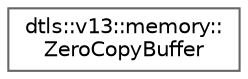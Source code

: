 digraph "Graphical Class Hierarchy"
{
 // LATEX_PDF_SIZE
  bgcolor="transparent";
  edge [fontname=Helvetica,fontsize=10,labelfontname=Helvetica,labelfontsize=10];
  node [fontname=Helvetica,fontsize=10,shape=box,height=0.2,width=0.4];
  rankdir="LR";
  Node0 [id="Node000000",label="dtls::v13::memory::\lZeroCopyBuffer",height=0.2,width=0.4,color="grey40", fillcolor="white", style="filled",URL="$classdtls_1_1v13_1_1memory_1_1ZeroCopyBuffer.html",tooltip=" "];
}
